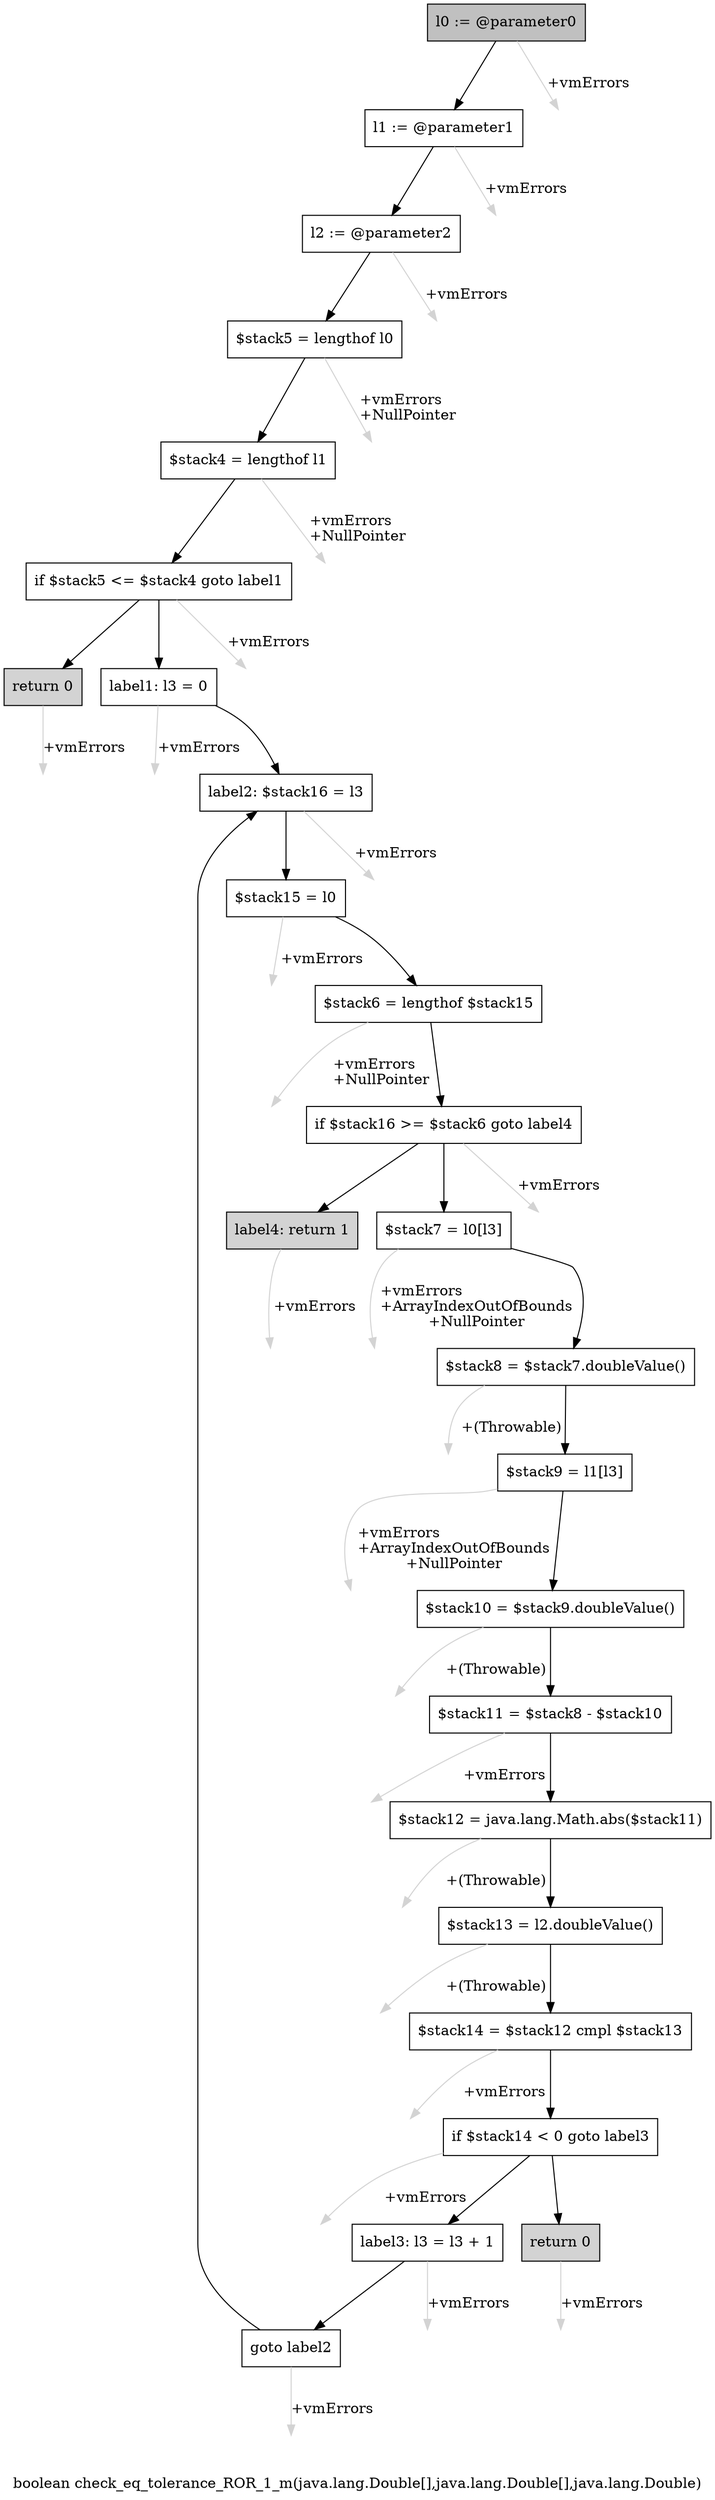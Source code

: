 digraph "boolean check_eq_tolerance_ROR_1_m(java.lang.Double[],java.lang.Double[],java.lang.Double)" {
    label="boolean check_eq_tolerance_ROR_1_m(java.lang.Double[],java.lang.Double[],java.lang.Double)";
    node [shape=box];
    "0" [style=filled,fillcolor=gray,label="l0 := @parameter0",];
    "1" [label="l1 := @parameter1",];
    "0"->"1" [color=black,];
    "25" [style=invis,label="Esc",];
    "0"->"25" [color=lightgray,label="\l+vmErrors",];
    "2" [label="l2 := @parameter2",];
    "1"->"2" [color=black,];
    "26" [style=invis,label="Esc",];
    "1"->"26" [color=lightgray,label="\l+vmErrors",];
    "3" [label="$stack5 = lengthof l0",];
    "2"->"3" [color=black,];
    "27" [style=invis,label="Esc",];
    "2"->"27" [color=lightgray,label="\l+vmErrors",];
    "4" [label="$stack4 = lengthof l1",];
    "3"->"4" [color=black,];
    "28" [style=invis,label="Esc",];
    "3"->"28" [color=lightgray,label="\l+vmErrors\l+NullPointer",];
    "5" [label="if $stack5 <= $stack4 goto label1",];
    "4"->"5" [color=black,];
    "29" [style=invis,label="Esc",];
    "4"->"29" [color=lightgray,label="\l+vmErrors\l+NullPointer",];
    "6" [style=filled,fillcolor=lightgray,label="return 0",];
    "5"->"6" [color=black,];
    "7" [label="label1: l3 = 0",];
    "5"->"7" [color=black,];
    "30" [style=invis,label="Esc",];
    "5"->"30" [color=lightgray,label="\l+vmErrors",];
    "31" [style=invis,label="Esc",];
    "6"->"31" [color=lightgray,label="\l+vmErrors",];
    "8" [label="label2: $stack16 = l3",];
    "7"->"8" [color=black,];
    "32" [style=invis,label="Esc",];
    "7"->"32" [color=lightgray,label="\l+vmErrors",];
    "9" [label="$stack15 = l0",];
    "8"->"9" [color=black,];
    "33" [style=invis,label="Esc",];
    "8"->"33" [color=lightgray,label="\l+vmErrors",];
    "10" [label="$stack6 = lengthof $stack15",];
    "9"->"10" [color=black,];
    "34" [style=invis,label="Esc",];
    "9"->"34" [color=lightgray,label="\l+vmErrors",];
    "11" [label="if $stack16 >= $stack6 goto label4",];
    "10"->"11" [color=black,];
    "35" [style=invis,label="Esc",];
    "10"->"35" [color=lightgray,label="\l+vmErrors\l+NullPointer",];
    "12" [label="$stack7 = l0[l3]",];
    "11"->"12" [color=black,];
    "24" [style=filled,fillcolor=lightgray,label="label4: return 1",];
    "11"->"24" [color=black,];
    "36" [style=invis,label="Esc",];
    "11"->"36" [color=lightgray,label="\l+vmErrors",];
    "13" [label="$stack8 = $stack7.doubleValue()",];
    "12"->"13" [color=black,];
    "37" [style=invis,label="Esc",];
    "12"->"37" [color=lightgray,label="\l+vmErrors\l+ArrayIndexOutOfBounds\l+NullPointer",];
    "14" [label="$stack9 = l1[l3]",];
    "13"->"14" [color=black,];
    "38" [style=invis,label="Esc",];
    "13"->"38" [color=lightgray,label="\l+(Throwable)",];
    "15" [label="$stack10 = $stack9.doubleValue()",];
    "14"->"15" [color=black,];
    "39" [style=invis,label="Esc",];
    "14"->"39" [color=lightgray,label="\l+vmErrors\l+ArrayIndexOutOfBounds\l+NullPointer",];
    "16" [label="$stack11 = $stack8 - $stack10",];
    "15"->"16" [color=black,];
    "40" [style=invis,label="Esc",];
    "15"->"40" [color=lightgray,label="\l+(Throwable)",];
    "17" [label="$stack12 = java.lang.Math.abs($stack11)",];
    "16"->"17" [color=black,];
    "41" [style=invis,label="Esc",];
    "16"->"41" [color=lightgray,label="\l+vmErrors",];
    "18" [label="$stack13 = l2.doubleValue()",];
    "17"->"18" [color=black,];
    "42" [style=invis,label="Esc",];
    "17"->"42" [color=lightgray,label="\l+(Throwable)",];
    "19" [label="$stack14 = $stack12 cmpl $stack13",];
    "18"->"19" [color=black,];
    "43" [style=invis,label="Esc",];
    "18"->"43" [color=lightgray,label="\l+(Throwable)",];
    "20" [label="if $stack14 < 0 goto label3",];
    "19"->"20" [color=black,];
    "44" [style=invis,label="Esc",];
    "19"->"44" [color=lightgray,label="\l+vmErrors",];
    "21" [style=filled,fillcolor=lightgray,label="return 0",];
    "20"->"21" [color=black,];
    "22" [label="label3: l3 = l3 + 1",];
    "20"->"22" [color=black,];
    "45" [style=invis,label="Esc",];
    "20"->"45" [color=lightgray,label="\l+vmErrors",];
    "46" [style=invis,label="Esc",];
    "21"->"46" [color=lightgray,label="\l+vmErrors",];
    "23" [label="goto label2",];
    "22"->"23" [color=black,];
    "47" [style=invis,label="Esc",];
    "22"->"47" [color=lightgray,label="\l+vmErrors",];
    "23"->"8" [color=black,];
    "48" [style=invis,label="Esc",];
    "23"->"48" [color=lightgray,label="\l+vmErrors",];
    "49" [style=invis,label="Esc",];
    "24"->"49" [color=lightgray,label="\l+vmErrors",];
}
